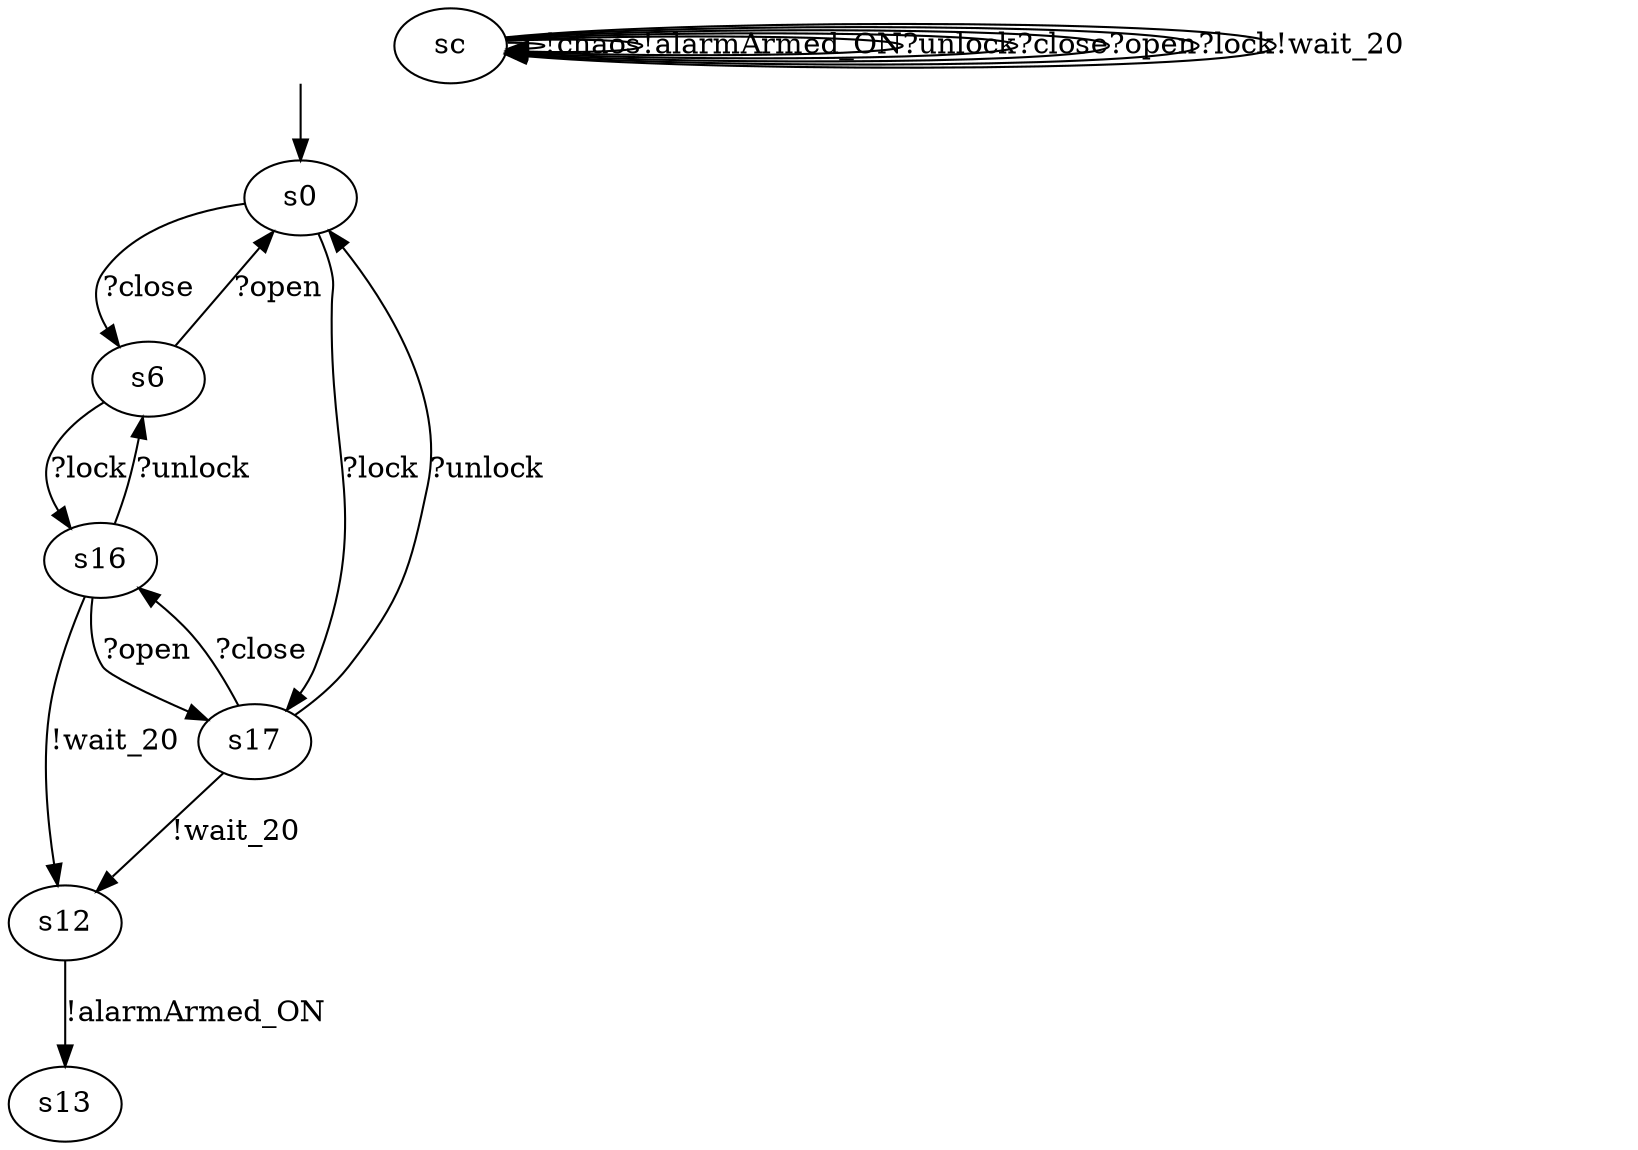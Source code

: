 digraph "cas_diamond" {
s0 [label=s0];
s6 [label=s6];
s12 [label=s12];
s13 [label=s13];
s16 [label=s16];
s17 [label=s17];
sc [label=sc];


s0 -> s6  [label="?close"];
s0 -> s17  [label="?lock"];

s6 -> s0  [label="?open"];
s6 -> s16  [label="?lock"];


s16 -> s12  [label="!wait_20"];

s12 -> s13  [label="!alarmArmed_ON"];

s16 -> s6  [label="?unlock"];
s16 -> s17  [label="?open"];

s17 -> s0  [label="?unlock"];
s17 -> s16  [label="?close"];

s17 -> s12  [label="!wait_20"];
sc -> sc  [label="!chaos"];
sc -> sc [label="!alarmArmed_ON"];
sc -> sc [label="?unlock"];
sc -> sc [label="?close"];
sc -> sc [label="?open"];
sc -> sc [label="?lock"];
sc -> sc [label="!wait_20"];

__start0 [label="", shape=none];
__start0 -> s0  [label=""];
}
